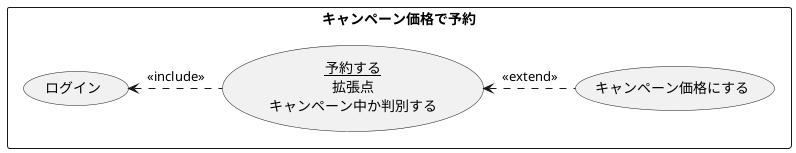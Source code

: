 @startuml ユースケース図
rectangle キャンペーン価格で予約 {
usecase キャンペーン価格にする
usecase (<u>予約する</u>\n拡張点\nキャンペーン中か判別する) as input
usecase ログイン
}
input <. (キャンペーン価格にする) : <<extend>>
ログイン <. input : << include >>
@enduml